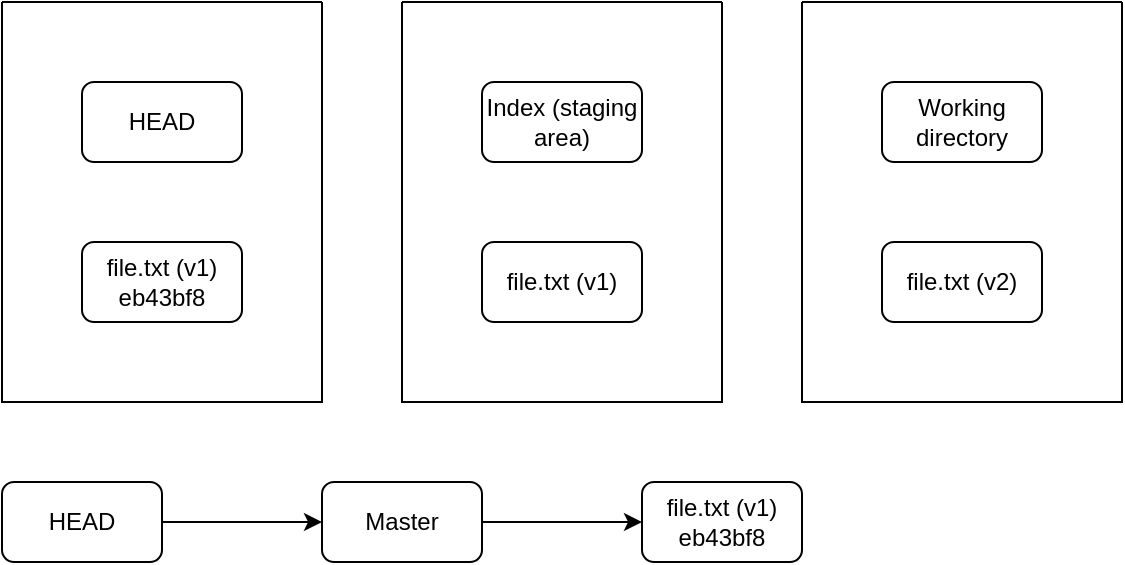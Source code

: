 <mxfile version="24.2.3" type="device">
  <diagram id="0Dm5w2m5YU30e-U3Iji7" name="Page-1">
    <mxGraphModel dx="882" dy="578" grid="1" gridSize="10" guides="1" tooltips="1" connect="1" arrows="1" fold="1" page="1" pageScale="1" pageWidth="850" pageHeight="1100" math="0" shadow="0">
      <root>
        <mxCell id="0" />
        <mxCell id="1" parent="0" />
        <mxCell id="YDy96Od6qkfJMvFy68V8-1" value="HEAD" style="rounded=1;whiteSpace=wrap;html=1;" parent="1" vertex="1">
          <mxGeometry x="80" y="80" width="80" height="40" as="geometry" />
        </mxCell>
        <mxCell id="YDy96Od6qkfJMvFy68V8-6" value="" style="swimlane;startSize=0;" parent="1" vertex="1">
          <mxGeometry x="40" y="40" width="160" height="200" as="geometry" />
        </mxCell>
        <mxCell id="YDy96Od6qkfJMvFy68V8-7" value="file.txt (v1)&lt;div&gt;eb43bf8&lt;/div&gt;" style="rounded=1;whiteSpace=wrap;html=1;" parent="YDy96Od6qkfJMvFy68V8-6" vertex="1">
          <mxGeometry x="40" y="120" width="80" height="40" as="geometry" />
        </mxCell>
        <mxCell id="YDy96Od6qkfJMvFy68V8-8" value="" style="swimlane;startSize=0;" parent="1" vertex="1">
          <mxGeometry x="240" y="40" width="160" height="200" as="geometry" />
        </mxCell>
        <mxCell id="YDy96Od6qkfJMvFy68V8-2" value="Index (staging area)" style="rounded=1;whiteSpace=wrap;html=1;" parent="YDy96Od6qkfJMvFy68V8-8" vertex="1">
          <mxGeometry x="40" y="40" width="80" height="40" as="geometry" />
        </mxCell>
        <mxCell id="YDy96Od6qkfJMvFy68V8-9" value="file.txt (v1)" style="rounded=1;whiteSpace=wrap;html=1;" parent="YDy96Od6qkfJMvFy68V8-8" vertex="1">
          <mxGeometry x="40" y="120" width="80" height="40" as="geometry" />
        </mxCell>
        <mxCell id="YDy96Od6qkfJMvFy68V8-10" value="" style="swimlane;startSize=0;" parent="1" vertex="1">
          <mxGeometry x="440" y="40" width="160" height="200" as="geometry" />
        </mxCell>
        <mxCell id="YDy96Od6qkfJMvFy68V8-3" value="Working directory" style="rounded=1;whiteSpace=wrap;html=1;" parent="YDy96Od6qkfJMvFy68V8-10" vertex="1">
          <mxGeometry x="40" y="40" width="80" height="40" as="geometry" />
        </mxCell>
        <mxCell id="YDy96Od6qkfJMvFy68V8-11" value="file.txt (v2)" style="rounded=1;whiteSpace=wrap;html=1;" parent="YDy96Od6qkfJMvFy68V8-10" vertex="1">
          <mxGeometry x="40" y="120" width="80" height="40" as="geometry" />
        </mxCell>
        <mxCell id="YRZB9ucUaNQrcr_nW6Ok-1" style="edgeStyle=orthogonalEdgeStyle;rounded=0;orthogonalLoop=1;jettySize=auto;html=1;exitX=1;exitY=0.5;exitDx=0;exitDy=0;" parent="1" source="0yJU_FA9EbvK3_0QKE8a-1" target="0yJU_FA9EbvK3_0QKE8a-2" edge="1">
          <mxGeometry relative="1" as="geometry" />
        </mxCell>
        <mxCell id="0yJU_FA9EbvK3_0QKE8a-1" value="HEAD" style="rounded=1;whiteSpace=wrap;html=1;" parent="1" vertex="1">
          <mxGeometry x="40" y="280" width="80" height="40" as="geometry" />
        </mxCell>
        <mxCell id="YRZB9ucUaNQrcr_nW6Ok-2" style="edgeStyle=orthogonalEdgeStyle;rounded=0;orthogonalLoop=1;jettySize=auto;html=1;exitX=1;exitY=0.5;exitDx=0;exitDy=0;entryX=0;entryY=0.5;entryDx=0;entryDy=0;" parent="1" source="0yJU_FA9EbvK3_0QKE8a-2" target="0yJU_FA9EbvK3_0QKE8a-3" edge="1">
          <mxGeometry relative="1" as="geometry" />
        </mxCell>
        <mxCell id="0yJU_FA9EbvK3_0QKE8a-2" value="Master" style="rounded=1;whiteSpace=wrap;html=1;" parent="1" vertex="1">
          <mxGeometry x="200" y="280" width="80" height="40" as="geometry" />
        </mxCell>
        <mxCell id="0yJU_FA9EbvK3_0QKE8a-3" value="file.txt (v1)&lt;div&gt;eb43bf8&lt;/div&gt;" style="rounded=1;whiteSpace=wrap;html=1;" parent="1" vertex="1">
          <mxGeometry x="360" y="280" width="80" height="40" as="geometry" />
        </mxCell>
      </root>
    </mxGraphModel>
  </diagram>
</mxfile>
